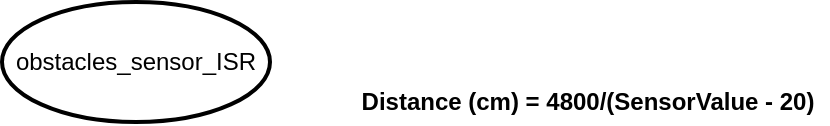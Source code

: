 <mxfile version="14.4.3" type="device"><diagram id="zXB-QTWCgHjaD_UmHKEn" name="Página-1"><mxGraphModel dx="813" dy="493" grid="1" gridSize="10" guides="1" tooltips="1" connect="1" arrows="1" fold="1" page="1" pageScale="1" pageWidth="827" pageHeight="1169" math="0" shadow="0"><root><mxCell id="0"/><mxCell id="1" parent="0"/><mxCell id="hERgeJ6GIpc3N00d1zGr-1" value="&lt;strong&gt;Distance (cm) = 4800/(SensorValue - 20)&lt;/strong&gt;" style="text;html=1;strokeColor=none;fillColor=none;align=center;verticalAlign=middle;whiteSpace=wrap;rounded=0;" vertex="1" parent="1"><mxGeometry x="520" y="60" width="240" height="20" as="geometry"/></mxCell><mxCell id="hERgeJ6GIpc3N00d1zGr-2" value="obstacles_sensor_ISR" style="strokeWidth=2;html=1;shape=mxgraph.flowchart.start_1;whiteSpace=wrap;" vertex="1" parent="1"><mxGeometry x="347" y="20" width="134" height="60" as="geometry"/></mxCell></root></mxGraphModel></diagram></mxfile>